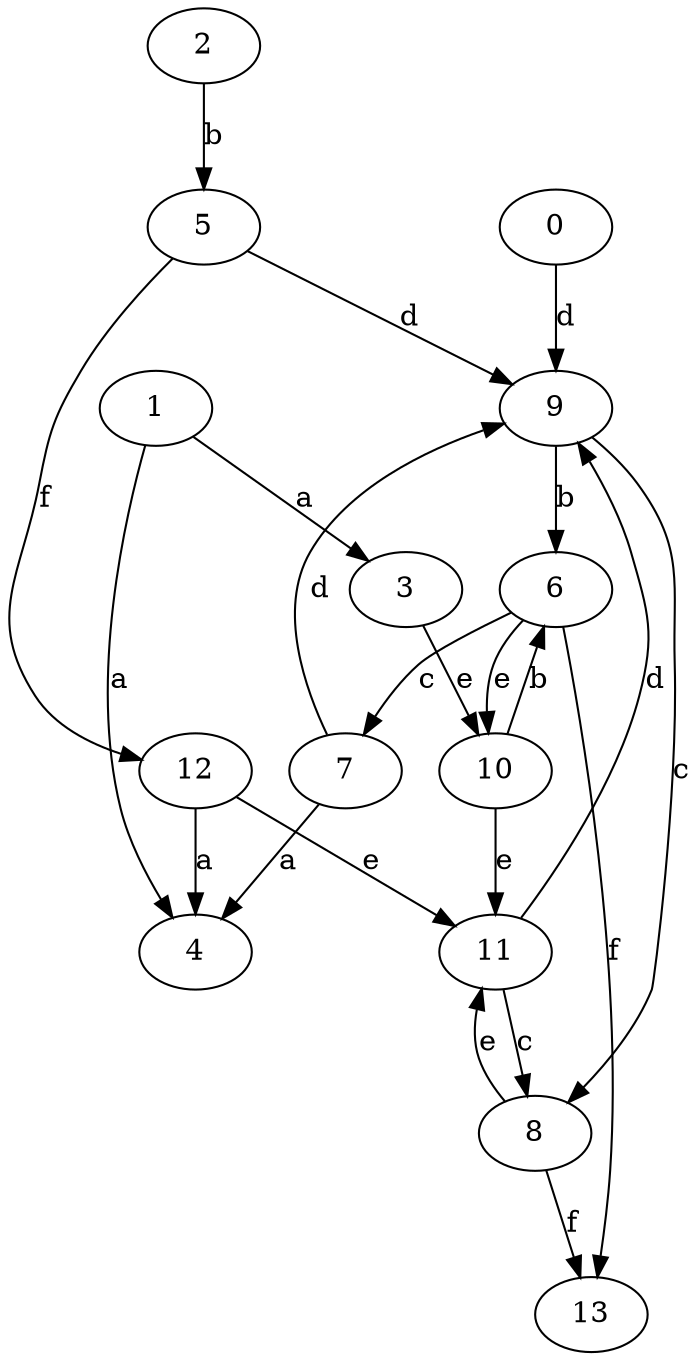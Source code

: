strict digraph  {
0;
3;
4;
5;
6;
1;
7;
8;
9;
10;
11;
2;
12;
13;
0 -> 9  [label=d];
3 -> 10  [label=e];
5 -> 9  [label=d];
5 -> 12  [label=f];
6 -> 7  [label=c];
6 -> 10  [label=e];
6 -> 13  [label=f];
1 -> 3  [label=a];
1 -> 4  [label=a];
7 -> 4  [label=a];
7 -> 9  [label=d];
8 -> 11  [label=e];
8 -> 13  [label=f];
9 -> 6  [label=b];
9 -> 8  [label=c];
10 -> 6  [label=b];
10 -> 11  [label=e];
11 -> 8  [label=c];
11 -> 9  [label=d];
2 -> 5  [label=b];
12 -> 4  [label=a];
12 -> 11  [label=e];
}
